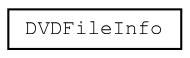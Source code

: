digraph "Graphical Class Hierarchy"
{
 // LATEX_PDF_SIZE
  edge [fontname="FreeMono",fontsize="10",labelfontname="FreeMono",labelfontsize="10"];
  node [fontname="FreeMono",fontsize="10",shape=record];
  rankdir="LR";
  Node0 [label="DVDFileInfo",height=0.2,width=0.4,color="black", fillcolor="white", style="filled",URL="$class_d_v_d_file_info.html",tooltip=" "];
}
